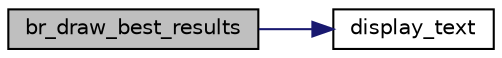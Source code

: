 digraph "br_draw_best_results"
{
 // INTERACTIVE_SVG=YES
 // LATEX_PDF_SIZE
  edge [fontname="Helvetica",fontsize="10",labelfontname="Helvetica",labelfontsize="10"];
  node [fontname="Helvetica",fontsize="10",shape=record];
  rankdir="LR";
  Node1 [label="br_draw_best_results",height=0.2,width=0.4,color="black", fillcolor="grey75", style="filled", fontcolor="black",tooltip=" "];
  Node1 -> Node2 [color="midnightblue",fontsize="10",style="solid",fontname="Helvetica"];
  Node2 [label="display_text",height=0.2,width=0.4,color="black", fillcolor="white", style="filled",URL="$_chars_8h.html#a527bd2670edafb70dc40075672cfaec8",tooltip=" "];
}
